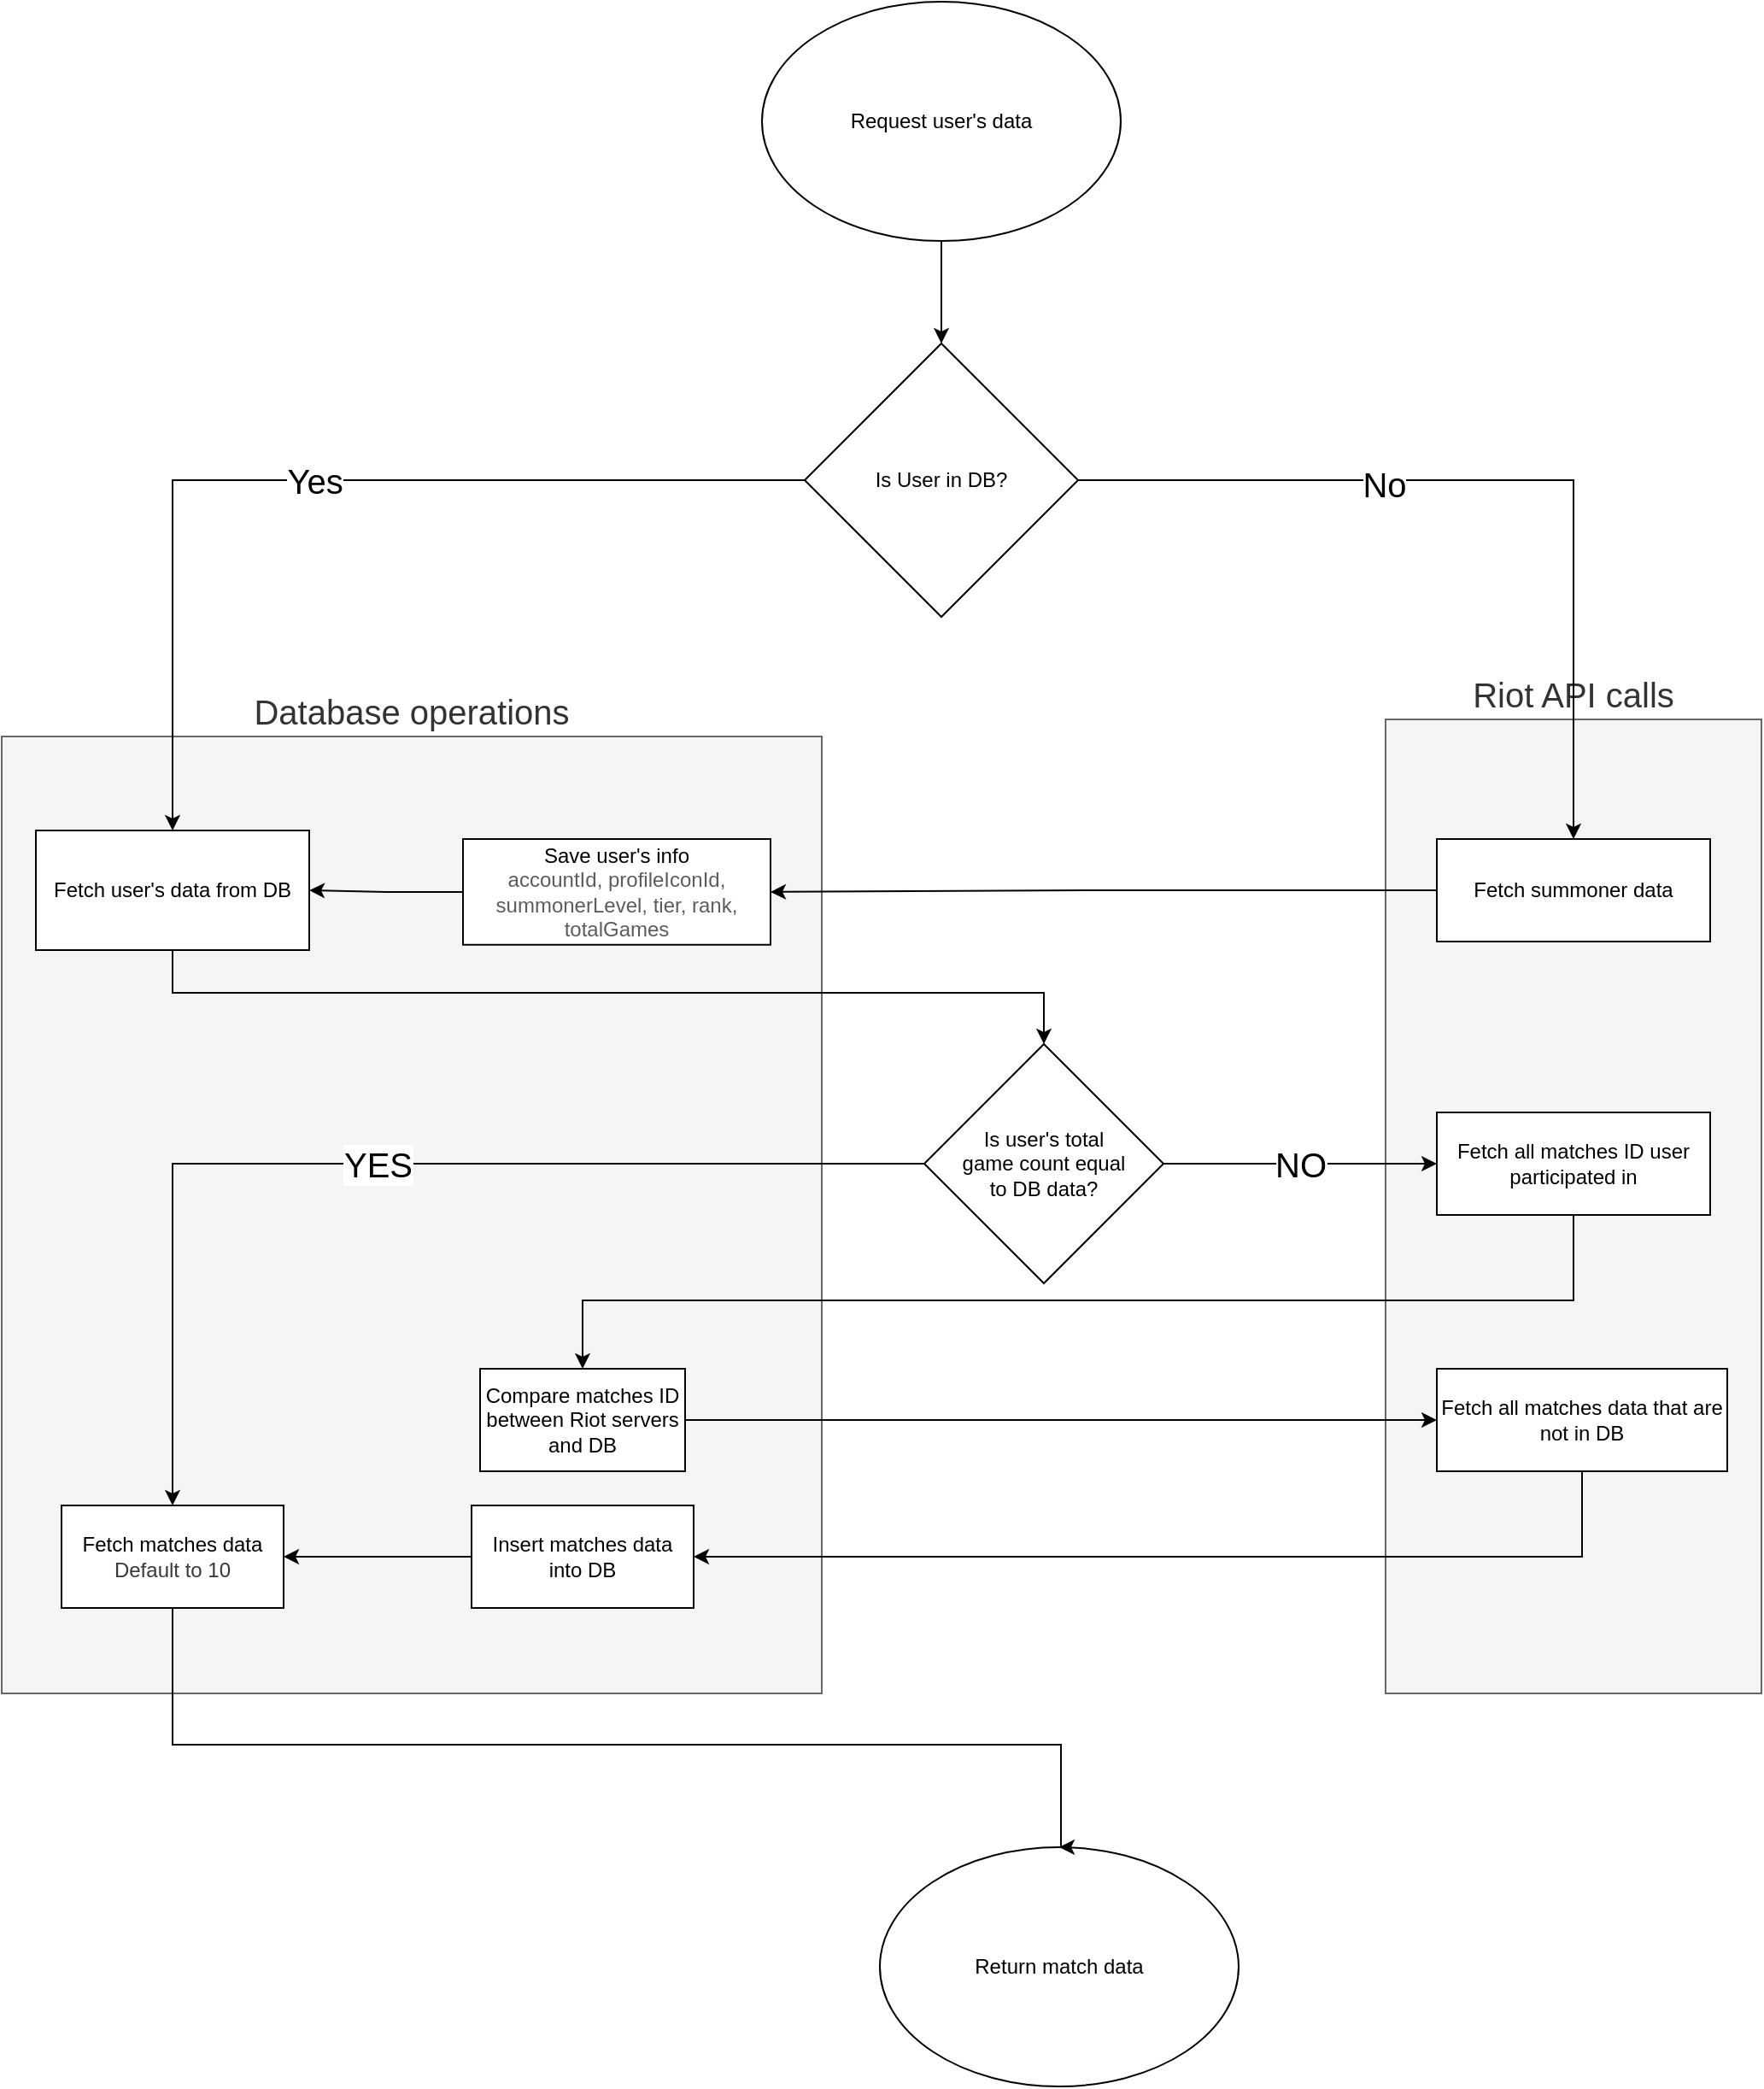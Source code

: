 <mxfile version="24.7.17">
  <diagram name="Strona-1" id="Q1XB8nV9ZLxs6bK5noB-">
    <mxGraphModel dx="3021" dy="2371" grid="1" gridSize="10" guides="1" tooltips="1" connect="1" arrows="1" fold="1" page="1" pageScale="1" pageWidth="827" pageHeight="1169" math="0" shadow="0">
      <root>
        <mxCell id="0" />
        <mxCell id="1" parent="0" />
        <mxCell id="cVNc0m0RVkJqtP1FDIUN-4" value="Riot API calls" style="rounded=0;whiteSpace=wrap;html=1;fillColor=#f5f5f5;fontColor=#333333;strokeColor=#666666;labelPosition=center;verticalLabelPosition=top;align=center;verticalAlign=bottom;fontSize=20;textShadow=0;labelBorderColor=none;labelBackgroundColor=none;" vertex="1" parent="1">
          <mxGeometry x="710" y="30" width="220" height="570" as="geometry" />
        </mxCell>
        <mxCell id="cVNc0m0RVkJqtP1FDIUN-3" value="Database operations" style="rounded=0;whiteSpace=wrap;html=1;fillColor=#f5f5f5;fontColor=#333333;strokeColor=#666666;labelPosition=center;verticalLabelPosition=top;align=center;verticalAlign=bottom;fontSize=20;" vertex="1" parent="1">
          <mxGeometry x="-100" y="40" width="480" height="560" as="geometry" />
        </mxCell>
        <mxCell id="cVNc0m0RVkJqtP1FDIUN-7" style="edgeStyle=orthogonalEdgeStyle;rounded=0;orthogonalLoop=1;jettySize=auto;html=1;entryX=0.5;entryY=0;entryDx=0;entryDy=0;" edge="1" parent="1" source="cVNc0m0RVkJqtP1FDIUN-1" target="cVNc0m0RVkJqtP1FDIUN-6">
          <mxGeometry relative="1" as="geometry" />
        </mxCell>
        <mxCell id="cVNc0m0RVkJqtP1FDIUN-8" value="No" style="edgeLabel;html=1;align=center;verticalAlign=middle;resizable=0;points=[];fontSize=20;" vertex="1" connectable="0" parent="cVNc0m0RVkJqtP1FDIUN-7">
          <mxGeometry x="-0.285" y="-2" relative="1" as="geometry">
            <mxPoint as="offset" />
          </mxGeometry>
        </mxCell>
        <mxCell id="cVNc0m0RVkJqtP1FDIUN-15" value="Yes" style="edgeStyle=orthogonalEdgeStyle;rounded=0;orthogonalLoop=1;jettySize=auto;html=1;entryX=0.5;entryY=0;entryDx=0;entryDy=0;fontSize=20;" edge="1" parent="1" source="cVNc0m0RVkJqtP1FDIUN-1" target="cVNc0m0RVkJqtP1FDIUN-16">
          <mxGeometry relative="1" as="geometry">
            <Array as="points">
              <mxPoint y="-110" />
            </Array>
          </mxGeometry>
        </mxCell>
        <mxCell id="cVNc0m0RVkJqtP1FDIUN-1" value="Is User in DB?" style="rhombus;whiteSpace=wrap;html=1;" vertex="1" parent="1">
          <mxGeometry x="370" y="-190" width="160" height="160" as="geometry" />
        </mxCell>
        <mxCell id="cVNc0m0RVkJqtP1FDIUN-5" style="edgeStyle=orthogonalEdgeStyle;rounded=0;orthogonalLoop=1;jettySize=auto;html=1;entryX=0.5;entryY=0;entryDx=0;entryDy=0;exitX=0.5;exitY=1;exitDx=0;exitDy=0;" edge="1" parent="1" source="cVNc0m0RVkJqtP1FDIUN-36" target="cVNc0m0RVkJqtP1FDIUN-1">
          <mxGeometry relative="1" as="geometry">
            <mxPoint x="450" y="-250" as="sourcePoint" />
          </mxGeometry>
        </mxCell>
        <mxCell id="cVNc0m0RVkJqtP1FDIUN-10" style="edgeStyle=orthogonalEdgeStyle;rounded=0;orthogonalLoop=1;jettySize=auto;html=1;entryX=1;entryY=0.5;entryDx=0;entryDy=0;" edge="1" parent="1" source="cVNc0m0RVkJqtP1FDIUN-6" target="cVNc0m0RVkJqtP1FDIUN-9">
          <mxGeometry relative="1" as="geometry" />
        </mxCell>
        <mxCell id="cVNc0m0RVkJqtP1FDIUN-6" value="Fetch summoner data" style="rounded=0;whiteSpace=wrap;html=1;" vertex="1" parent="1">
          <mxGeometry x="740" y="100" width="160" height="60" as="geometry" />
        </mxCell>
        <mxCell id="cVNc0m0RVkJqtP1FDIUN-17" style="edgeStyle=orthogonalEdgeStyle;rounded=0;orthogonalLoop=1;jettySize=auto;html=1;entryX=1;entryY=0.5;entryDx=0;entryDy=0;" edge="1" parent="1" source="cVNc0m0RVkJqtP1FDIUN-9" target="cVNc0m0RVkJqtP1FDIUN-16">
          <mxGeometry relative="1" as="geometry" />
        </mxCell>
        <mxCell id="cVNc0m0RVkJqtP1FDIUN-9" value="Save user&#39;s info&lt;div&gt;&lt;font color=&quot;#5c5c5c&quot;&gt;accountId, profileIconId, summonerLevel, tier, rank, totalGames&lt;/font&gt;&lt;/div&gt;" style="rounded=0;whiteSpace=wrap;html=1;" vertex="1" parent="1">
          <mxGeometry x="170" y="100" width="180" height="61.88" as="geometry" />
        </mxCell>
        <mxCell id="cVNc0m0RVkJqtP1FDIUN-19" value="YES" style="edgeStyle=orthogonalEdgeStyle;rounded=0;orthogonalLoop=1;jettySize=auto;html=1;entryX=0.5;entryY=0;entryDx=0;entryDy=0;fontSize=20;" edge="1" parent="1" source="cVNc0m0RVkJqtP1FDIUN-11" target="cVNc0m0RVkJqtP1FDIUN-14">
          <mxGeometry relative="1" as="geometry">
            <Array as="points">
              <mxPoint y="290" />
            </Array>
          </mxGeometry>
        </mxCell>
        <mxCell id="cVNc0m0RVkJqtP1FDIUN-24" value="NO" style="edgeStyle=orthogonalEdgeStyle;rounded=0;orthogonalLoop=1;jettySize=auto;html=1;entryX=0;entryY=0.5;entryDx=0;entryDy=0;fontSize=20;" edge="1" parent="1" source="cVNc0m0RVkJqtP1FDIUN-11" target="cVNc0m0RVkJqtP1FDIUN-22">
          <mxGeometry relative="1" as="geometry" />
        </mxCell>
        <mxCell id="cVNc0m0RVkJqtP1FDIUN-11" value="Is user&#39;s total &lt;br&gt;game count equal&lt;br&gt;to DB data?" style="rhombus;whiteSpace=wrap;html=1;" vertex="1" parent="1">
          <mxGeometry x="440" y="220" width="140" height="140" as="geometry" />
        </mxCell>
        <mxCell id="cVNc0m0RVkJqtP1FDIUN-12" value="Return match data" style="ellipse;whiteSpace=wrap;html=1;" vertex="1" parent="1">
          <mxGeometry x="414" y="690" width="210" height="140" as="geometry" />
        </mxCell>
        <mxCell id="cVNc0m0RVkJqtP1FDIUN-20" style="edgeStyle=orthogonalEdgeStyle;rounded=0;orthogonalLoop=1;jettySize=auto;html=1;entryX=0.5;entryY=0;entryDx=0;entryDy=0;" edge="1" parent="1" source="cVNc0m0RVkJqtP1FDIUN-14" target="cVNc0m0RVkJqtP1FDIUN-12">
          <mxGeometry relative="1" as="geometry">
            <Array as="points">
              <mxPoint y="630" />
              <mxPoint x="520" y="630" />
            </Array>
          </mxGeometry>
        </mxCell>
        <mxCell id="cVNc0m0RVkJqtP1FDIUN-14" value="Fetch matches data&lt;br&gt;&lt;font color=&quot;#383838&quot;&gt;Default to 10&lt;/font&gt;" style="rounded=0;whiteSpace=wrap;html=1;" vertex="1" parent="1">
          <mxGeometry x="-65" y="490" width="130" height="60" as="geometry" />
        </mxCell>
        <mxCell id="cVNc0m0RVkJqtP1FDIUN-18" style="edgeStyle=orthogonalEdgeStyle;rounded=0;orthogonalLoop=1;jettySize=auto;html=1;entryX=0.5;entryY=0;entryDx=0;entryDy=0;" edge="1" parent="1" source="cVNc0m0RVkJqtP1FDIUN-16" target="cVNc0m0RVkJqtP1FDIUN-11">
          <mxGeometry relative="1" as="geometry">
            <Array as="points">
              <mxPoint y="190" />
              <mxPoint x="510" y="190" />
            </Array>
          </mxGeometry>
        </mxCell>
        <mxCell id="cVNc0m0RVkJqtP1FDIUN-16" value="Fetch user&#39;s data from DB" style="rounded=0;whiteSpace=wrap;html=1;" vertex="1" parent="1">
          <mxGeometry x="-80" y="95" width="160" height="70" as="geometry" />
        </mxCell>
        <mxCell id="cVNc0m0RVkJqtP1FDIUN-31" style="edgeStyle=orthogonalEdgeStyle;rounded=0;orthogonalLoop=1;jettySize=auto;html=1;entryX=0.5;entryY=0;entryDx=0;entryDy=0;" edge="1" parent="1" source="cVNc0m0RVkJqtP1FDIUN-22" target="cVNc0m0RVkJqtP1FDIUN-30">
          <mxGeometry relative="1" as="geometry">
            <Array as="points">
              <mxPoint x="820" y="370" />
              <mxPoint x="240" y="370" />
            </Array>
          </mxGeometry>
        </mxCell>
        <mxCell id="cVNc0m0RVkJqtP1FDIUN-22" value="Fetch all matches ID user participated in" style="rounded=0;whiteSpace=wrap;html=1;" vertex="1" parent="1">
          <mxGeometry x="740" y="260" width="160" height="60" as="geometry" />
        </mxCell>
        <mxCell id="cVNc0m0RVkJqtP1FDIUN-34" style="edgeStyle=orthogonalEdgeStyle;rounded=0;orthogonalLoop=1;jettySize=auto;html=1;entryX=1;entryY=0.5;entryDx=0;entryDy=0;" edge="1" parent="1" source="cVNc0m0RVkJqtP1FDIUN-29" target="cVNc0m0RVkJqtP1FDIUN-33">
          <mxGeometry relative="1" as="geometry">
            <Array as="points">
              <mxPoint x="825" y="520" />
            </Array>
          </mxGeometry>
        </mxCell>
        <mxCell id="cVNc0m0RVkJqtP1FDIUN-29" value="Fetch all matches data that are not in DB" style="rounded=0;whiteSpace=wrap;html=1;" vertex="1" parent="1">
          <mxGeometry x="740" y="410" width="170" height="60" as="geometry" />
        </mxCell>
        <mxCell id="cVNc0m0RVkJqtP1FDIUN-32" style="edgeStyle=orthogonalEdgeStyle;rounded=0;orthogonalLoop=1;jettySize=auto;html=1;entryX=0;entryY=0.5;entryDx=0;entryDy=0;" edge="1" parent="1" source="cVNc0m0RVkJqtP1FDIUN-30" target="cVNc0m0RVkJqtP1FDIUN-29">
          <mxGeometry relative="1" as="geometry" />
        </mxCell>
        <mxCell id="cVNc0m0RVkJqtP1FDIUN-30" value="Compare matches ID between Riot servers and DB" style="rounded=0;whiteSpace=wrap;html=1;" vertex="1" parent="1">
          <mxGeometry x="180" y="410" width="120" height="60" as="geometry" />
        </mxCell>
        <mxCell id="cVNc0m0RVkJqtP1FDIUN-35" style="edgeStyle=orthogonalEdgeStyle;rounded=0;orthogonalLoop=1;jettySize=auto;html=1;entryX=1;entryY=0.5;entryDx=0;entryDy=0;" edge="1" parent="1" source="cVNc0m0RVkJqtP1FDIUN-33" target="cVNc0m0RVkJqtP1FDIUN-14">
          <mxGeometry relative="1" as="geometry">
            <Array as="points">
              <mxPoint x="120" y="520" />
              <mxPoint x="120" y="520" />
            </Array>
          </mxGeometry>
        </mxCell>
        <mxCell id="cVNc0m0RVkJqtP1FDIUN-33" value="Insert matches data into DB" style="rounded=0;whiteSpace=wrap;html=1;" vertex="1" parent="1">
          <mxGeometry x="175" y="490" width="130" height="60" as="geometry" />
        </mxCell>
        <mxCell id="cVNc0m0RVkJqtP1FDIUN-36" value="Request user&#39;s data" style="ellipse;whiteSpace=wrap;html=1;" vertex="1" parent="1">
          <mxGeometry x="345" y="-390" width="210" height="140" as="geometry" />
        </mxCell>
      </root>
    </mxGraphModel>
  </diagram>
</mxfile>

